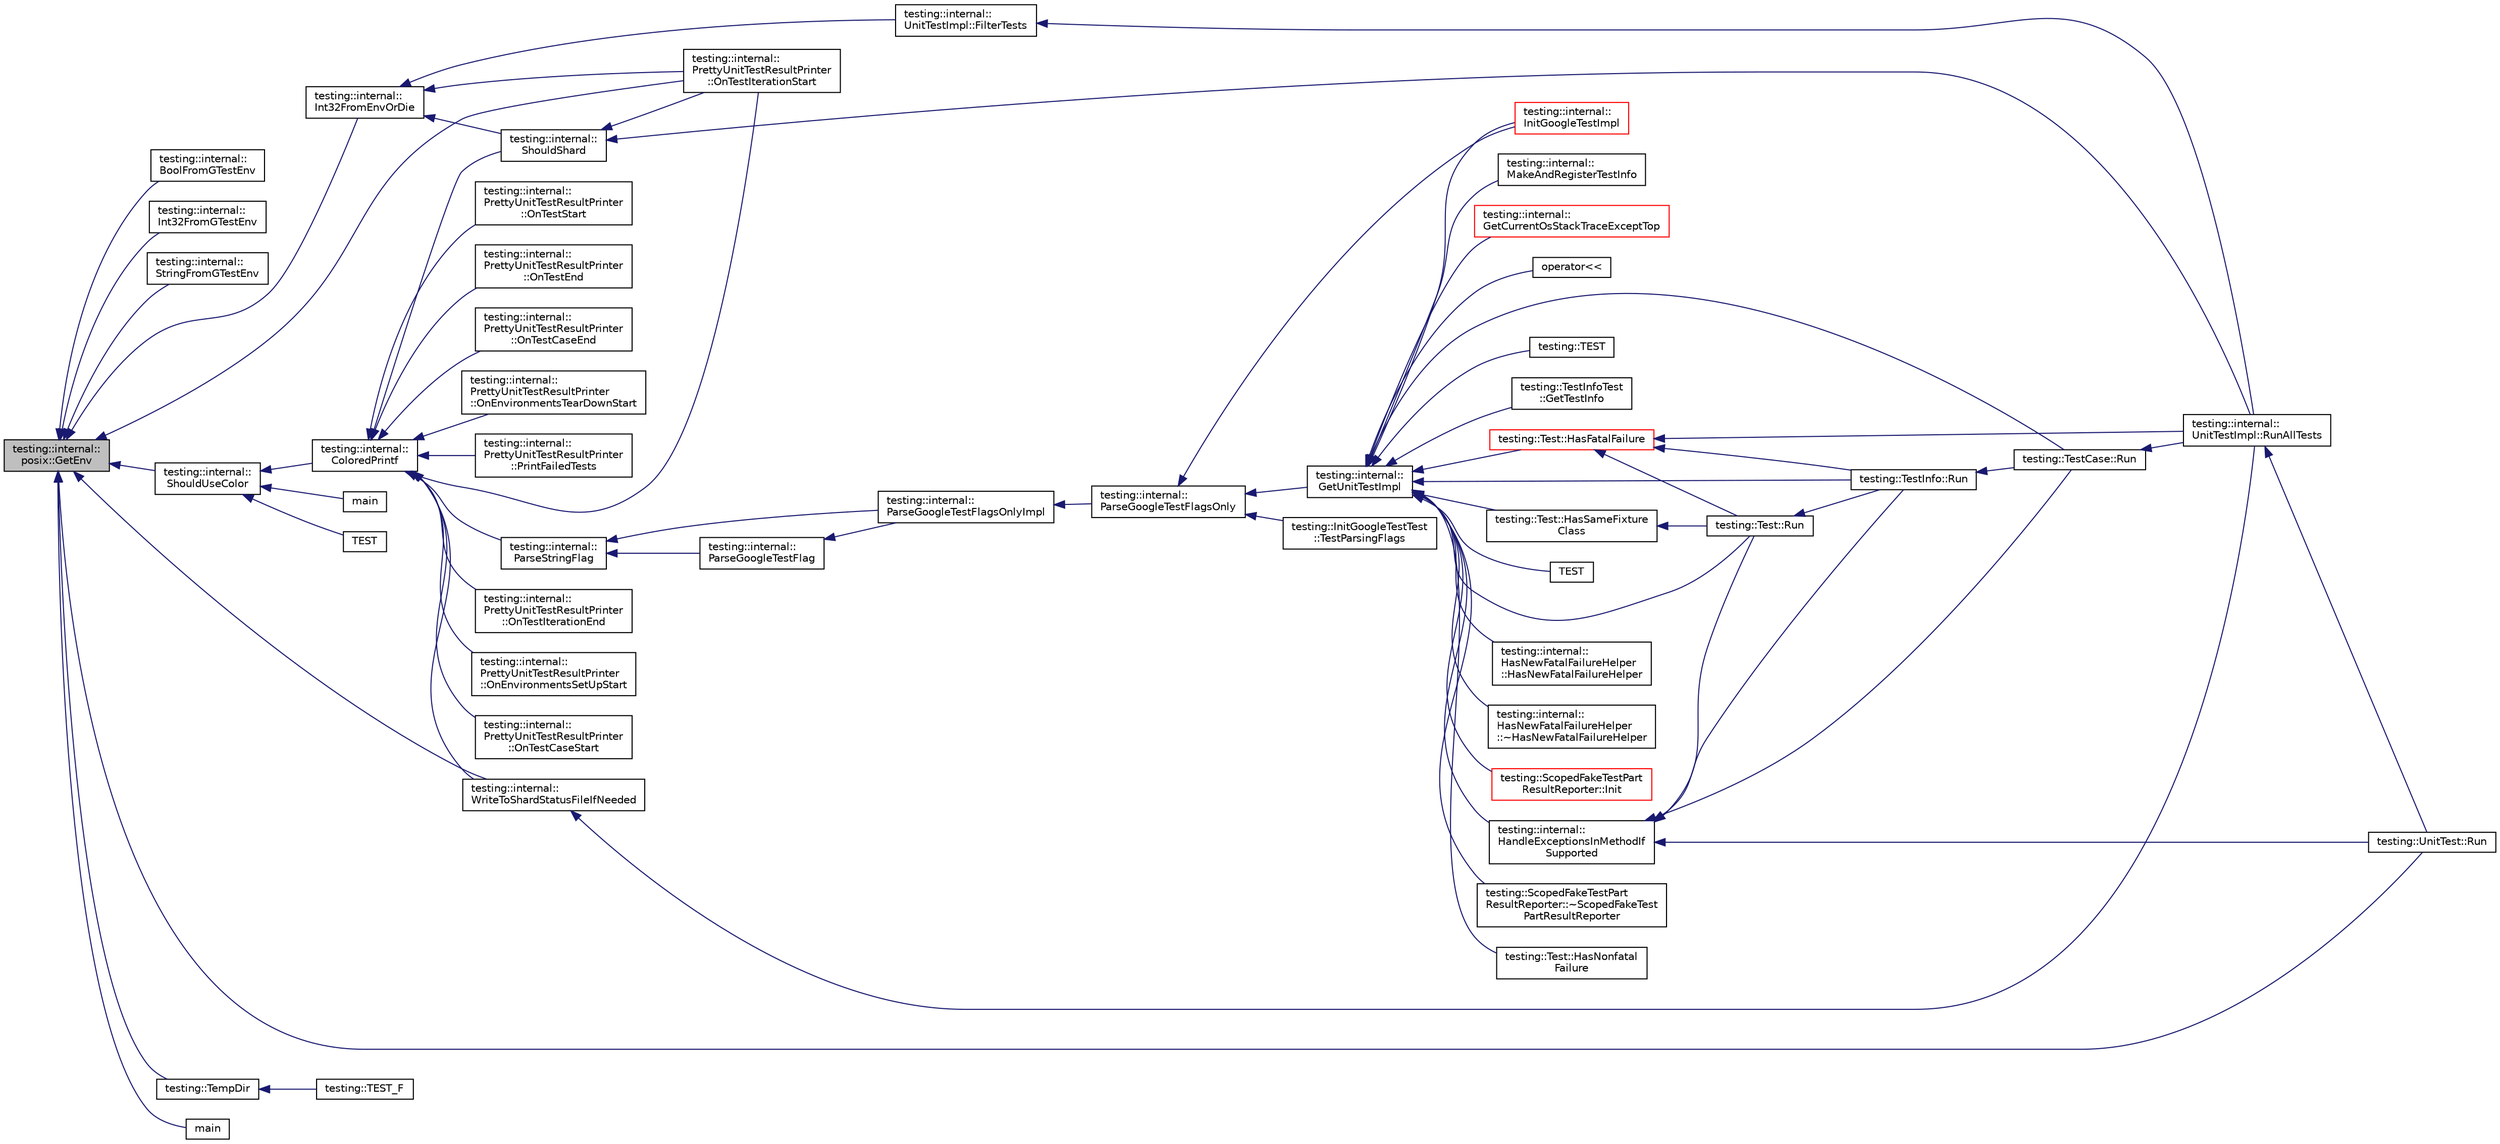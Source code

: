 digraph "testing::internal::posix::GetEnv"
{
  edge [fontname="Helvetica",fontsize="10",labelfontname="Helvetica",labelfontsize="10"];
  node [fontname="Helvetica",fontsize="10",shape=record];
  rankdir="LR";
  Node265 [label="testing::internal::\lposix::GetEnv",height=0.2,width=0.4,color="black", fillcolor="grey75", style="filled", fontcolor="black"];
  Node265 -> Node266 [dir="back",color="midnightblue",fontsize="10",style="solid",fontname="Helvetica"];
  Node266 [label="testing::internal::\lBoolFromGTestEnv",height=0.2,width=0.4,color="black", fillcolor="white", style="filled",URL="$d0/da7/namespacetesting_1_1internal.html#a67132cdce23fb71b6c38ee34ef81eb4c"];
  Node265 -> Node267 [dir="back",color="midnightblue",fontsize="10",style="solid",fontname="Helvetica"];
  Node267 [label="testing::internal::\lInt32FromGTestEnv",height=0.2,width=0.4,color="black", fillcolor="white", style="filled",URL="$d0/da7/namespacetesting_1_1internal.html#a0f7e728793f9e6cb0aa2b69eaa468bf3"];
  Node265 -> Node268 [dir="back",color="midnightblue",fontsize="10",style="solid",fontname="Helvetica"];
  Node268 [label="testing::internal::\lStringFromGTestEnv",height=0.2,width=0.4,color="black", fillcolor="white", style="filled",URL="$d0/da7/namespacetesting_1_1internal.html#ac54dabc540bf79c2de91add679bfb93b"];
  Node265 -> Node269 [dir="back",color="midnightblue",fontsize="10",style="solid",fontname="Helvetica"];
  Node269 [label="testing::internal::\lShouldUseColor",height=0.2,width=0.4,color="black", fillcolor="white", style="filled",URL="$d0/da7/namespacetesting_1_1internal.html#ac1db1b4603967a6c4404f31cbbac31a6"];
  Node269 -> Node270 [dir="back",color="midnightblue",fontsize="10",style="solid",fontname="Helvetica"];
  Node270 [label="testing::internal::\lColoredPrintf",height=0.2,width=0.4,color="black", fillcolor="white", style="filled",URL="$d0/da7/namespacetesting_1_1internal.html#adef3055706176001364e54eb73a87e31"];
  Node270 -> Node271 [dir="back",color="midnightblue",fontsize="10",style="solid",fontname="Helvetica"];
  Node271 [label="testing::internal::\lPrettyUnitTestResultPrinter\l::OnTestIterationStart",height=0.2,width=0.4,color="black", fillcolor="white", style="filled",URL="$d7/d8b/classtesting_1_1internal_1_1_pretty_unit_test_result_printer.html#abdba10a8c97e272ab4cee97cb652c957"];
  Node270 -> Node272 [dir="back",color="midnightblue",fontsize="10",style="solid",fontname="Helvetica"];
  Node272 [label="testing::internal::\lPrettyUnitTestResultPrinter\l::OnEnvironmentsSetUpStart",height=0.2,width=0.4,color="black", fillcolor="white", style="filled",URL="$d7/d8b/classtesting_1_1internal_1_1_pretty_unit_test_result_printer.html#a846a5e82b421e04fcdd2b1b2b64b162f"];
  Node270 -> Node273 [dir="back",color="midnightblue",fontsize="10",style="solid",fontname="Helvetica"];
  Node273 [label="testing::internal::\lPrettyUnitTestResultPrinter\l::OnTestCaseStart",height=0.2,width=0.4,color="black", fillcolor="white", style="filled",URL="$d7/d8b/classtesting_1_1internal_1_1_pretty_unit_test_result_printer.html#adcb68c729565d4bcdf8418a52902c3de"];
  Node270 -> Node274 [dir="back",color="midnightblue",fontsize="10",style="solid",fontname="Helvetica"];
  Node274 [label="testing::internal::\lPrettyUnitTestResultPrinter\l::OnTestStart",height=0.2,width=0.4,color="black", fillcolor="white", style="filled",URL="$d7/d8b/classtesting_1_1internal_1_1_pretty_unit_test_result_printer.html#a5078ee71cfa97e37ae7a9366149195c5"];
  Node270 -> Node275 [dir="back",color="midnightblue",fontsize="10",style="solid",fontname="Helvetica"];
  Node275 [label="testing::internal::\lPrettyUnitTestResultPrinter\l::OnTestEnd",height=0.2,width=0.4,color="black", fillcolor="white", style="filled",URL="$d7/d8b/classtesting_1_1internal_1_1_pretty_unit_test_result_printer.html#a06749ff2b32a16c127374ecd015f13e0"];
  Node270 -> Node276 [dir="back",color="midnightblue",fontsize="10",style="solid",fontname="Helvetica"];
  Node276 [label="testing::internal::\lPrettyUnitTestResultPrinter\l::OnTestCaseEnd",height=0.2,width=0.4,color="black", fillcolor="white", style="filled",URL="$d7/d8b/classtesting_1_1internal_1_1_pretty_unit_test_result_printer.html#a7a62fe58fa6f6aace813eb62b31e5a51"];
  Node270 -> Node277 [dir="back",color="midnightblue",fontsize="10",style="solid",fontname="Helvetica"];
  Node277 [label="testing::internal::\lPrettyUnitTestResultPrinter\l::OnEnvironmentsTearDownStart",height=0.2,width=0.4,color="black", fillcolor="white", style="filled",URL="$d7/d8b/classtesting_1_1internal_1_1_pretty_unit_test_result_printer.html#afea9dc849c92fdbc1d8505f4c74ffc1a"];
  Node270 -> Node278 [dir="back",color="midnightblue",fontsize="10",style="solid",fontname="Helvetica"];
  Node278 [label="testing::internal::\lPrettyUnitTestResultPrinter\l::PrintFailedTests",height=0.2,width=0.4,color="black", fillcolor="white", style="filled",URL="$d7/d8b/classtesting_1_1internal_1_1_pretty_unit_test_result_printer.html#aca5a9dc08998948e293b307d931b3f86"];
  Node270 -> Node279 [dir="back",color="midnightblue",fontsize="10",style="solid",fontname="Helvetica"];
  Node279 [label="testing::internal::\lPrettyUnitTestResultPrinter\l::OnTestIterationEnd",height=0.2,width=0.4,color="black", fillcolor="white", style="filled",URL="$d7/d8b/classtesting_1_1internal_1_1_pretty_unit_test_result_printer.html#ac29b30216023baddda04ef5889f484ff"];
  Node270 -> Node280 [dir="back",color="midnightblue",fontsize="10",style="solid",fontname="Helvetica"];
  Node280 [label="testing::internal::\lWriteToShardStatusFileIfNeeded",height=0.2,width=0.4,color="black", fillcolor="white", style="filled",URL="$d0/da7/namespacetesting_1_1internal.html#a19b35b39782d41e6ef76e1910a3a502e"];
  Node280 -> Node281 [dir="back",color="midnightblue",fontsize="10",style="solid",fontname="Helvetica"];
  Node281 [label="testing::internal::\lUnitTestImpl::RunAllTests",height=0.2,width=0.4,color="black", fillcolor="white", style="filled",URL="$d7/dda/classtesting_1_1internal_1_1_unit_test_impl.html#a1fb6be9971f4768c4136a05aa9e7e375"];
  Node281 -> Node282 [dir="back",color="midnightblue",fontsize="10",style="solid",fontname="Helvetica"];
  Node282 [label="testing::UnitTest::Run",height=0.2,width=0.4,color="black", fillcolor="white", style="filled",URL="$d7/d47/classtesting_1_1_unit_test.html#a2febc800536b44500565f4c423f359d3"];
  Node270 -> Node283 [dir="back",color="midnightblue",fontsize="10",style="solid",fontname="Helvetica"];
  Node283 [label="testing::internal::\lShouldShard",height=0.2,width=0.4,color="black", fillcolor="white", style="filled",URL="$d0/da7/namespacetesting_1_1internal.html#a0fe41657b1d1ab7ec4e37ec07403ee6c"];
  Node283 -> Node271 [dir="back",color="midnightblue",fontsize="10",style="solid",fontname="Helvetica"];
  Node283 -> Node281 [dir="back",color="midnightblue",fontsize="10",style="solid",fontname="Helvetica"];
  Node270 -> Node284 [dir="back",color="midnightblue",fontsize="10",style="solid",fontname="Helvetica"];
  Node284 [label="testing::internal::\lParseStringFlag",height=0.2,width=0.4,color="black", fillcolor="white", style="filled",URL="$d0/da7/namespacetesting_1_1internal.html#aa4ce312efaaf7a97aac2303173afe021"];
  Node284 -> Node285 [dir="back",color="midnightblue",fontsize="10",style="solid",fontname="Helvetica"];
  Node285 [label="testing::internal::\lParseGoogleTestFlag",height=0.2,width=0.4,color="black", fillcolor="white", style="filled",URL="$d0/da7/namespacetesting_1_1internal.html#afccff08aa2b1ede0dd32c1364a5dee42"];
  Node285 -> Node286 [dir="back",color="midnightblue",fontsize="10",style="solid",fontname="Helvetica"];
  Node286 [label="testing::internal::\lParseGoogleTestFlagsOnlyImpl",height=0.2,width=0.4,color="black", fillcolor="white", style="filled",URL="$d0/da7/namespacetesting_1_1internal.html#ae4c46ce8c3d016848fff52cc5133f2ac"];
  Node286 -> Node287 [dir="back",color="midnightblue",fontsize="10",style="solid",fontname="Helvetica"];
  Node287 [label="testing::internal::\lParseGoogleTestFlagsOnly",height=0.2,width=0.4,color="black", fillcolor="white", style="filled",URL="$d0/da7/namespacetesting_1_1internal.html#a472880afbcc592a41e3d623e2dec8412"];
  Node287 -> Node288 [dir="back",color="midnightblue",fontsize="10",style="solid",fontname="Helvetica"];
  Node288 [label="testing::internal::\lGetUnitTestImpl",height=0.2,width=0.4,color="black", fillcolor="white", style="filled",URL="$d0/da7/namespacetesting_1_1internal.html#a9bd0caf5d16512de38b39599c13ee634"];
  Node288 -> Node289 [dir="back",color="midnightblue",fontsize="10",style="solid",fontname="Helvetica"];
  Node289 [label="testing::internal::\lHasNewFatalFailureHelper\l::HasNewFatalFailureHelper",height=0.2,width=0.4,color="black", fillcolor="white", style="filled",URL="$d7/d43/classtesting_1_1internal_1_1_has_new_fatal_failure_helper.html#a59190a7188db558c00b4c6bf9251859a"];
  Node288 -> Node290 [dir="back",color="midnightblue",fontsize="10",style="solid",fontname="Helvetica"];
  Node290 [label="testing::internal::\lHasNewFatalFailureHelper\l::~HasNewFatalFailureHelper",height=0.2,width=0.4,color="black", fillcolor="white", style="filled",URL="$d7/d43/classtesting_1_1internal_1_1_has_new_fatal_failure_helper.html#a913b1bc7c372868c9b2dbb009044ee97"];
  Node288 -> Node291 [dir="back",color="midnightblue",fontsize="10",style="solid",fontname="Helvetica"];
  Node291 [label="testing::ScopedFakeTestPart\lResultReporter::Init",height=0.2,width=0.4,color="red", fillcolor="white", style="filled",URL="$d2/db7/classtesting_1_1_scoped_fake_test_part_result_reporter.html#a28d280a3f5d172d63b94f70b8e7660d7"];
  Node288 -> Node293 [dir="back",color="midnightblue",fontsize="10",style="solid",fontname="Helvetica"];
  Node293 [label="testing::ScopedFakeTestPart\lResultReporter::~ScopedFakeTest\lPartResultReporter",height=0.2,width=0.4,color="black", fillcolor="white", style="filled",URL="$d2/db7/classtesting_1_1_scoped_fake_test_part_result_reporter.html#a4817d59ca70228ebd5d5c3c4e8dd729d"];
  Node288 -> Node294 [dir="back",color="midnightblue",fontsize="10",style="solid",fontname="Helvetica"];
  Node294 [label="testing::Test::HasSameFixture\lClass",height=0.2,width=0.4,color="black", fillcolor="white", style="filled",URL="$df/d69/classtesting_1_1_test.html#ab76536a462529a457429061e209a8ee7"];
  Node294 -> Node295 [dir="back",color="midnightblue",fontsize="10",style="solid",fontname="Helvetica"];
  Node295 [label="testing::Test::Run",height=0.2,width=0.4,color="black", fillcolor="white", style="filled",URL="$df/d69/classtesting_1_1_test.html#ab70d07cb03d17ccb1aedc2be66eaccff"];
  Node295 -> Node296 [dir="back",color="midnightblue",fontsize="10",style="solid",fontname="Helvetica"];
  Node296 [label="testing::TestInfo::Run",height=0.2,width=0.4,color="black", fillcolor="white", style="filled",URL="$d1/d79/classtesting_1_1_test_info.html#ade784915e9be3a01e3a6ef509b77d6c9"];
  Node296 -> Node297 [dir="back",color="midnightblue",fontsize="10",style="solid",fontname="Helvetica"];
  Node297 [label="testing::TestCase::Run",height=0.2,width=0.4,color="black", fillcolor="white", style="filled",URL="$d0/dfa/classtesting_1_1_test_case.html#a6f5b3724cd5a8e446cd48a6150d08cde"];
  Node297 -> Node281 [dir="back",color="midnightblue",fontsize="10",style="solid",fontname="Helvetica"];
  Node288 -> Node298 [dir="back",color="midnightblue",fontsize="10",style="solid",fontname="Helvetica"];
  Node298 [label="testing::internal::\lHandleExceptionsInMethodIf\lSupported",height=0.2,width=0.4,color="black", fillcolor="white", style="filled",URL="$d0/da7/namespacetesting_1_1internal.html#addb2ed165b92b74e25fe9ebe9e46b9f9"];
  Node298 -> Node295 [dir="back",color="midnightblue",fontsize="10",style="solid",fontname="Helvetica"];
  Node298 -> Node296 [dir="back",color="midnightblue",fontsize="10",style="solid",fontname="Helvetica"];
  Node298 -> Node297 [dir="back",color="midnightblue",fontsize="10",style="solid",fontname="Helvetica"];
  Node298 -> Node282 [dir="back",color="midnightblue",fontsize="10",style="solid",fontname="Helvetica"];
  Node288 -> Node295 [dir="back",color="midnightblue",fontsize="10",style="solid",fontname="Helvetica"];
  Node288 -> Node299 [dir="back",color="midnightblue",fontsize="10",style="solid",fontname="Helvetica"];
  Node299 [label="testing::Test::HasFatalFailure",height=0.2,width=0.4,color="red", fillcolor="white", style="filled",URL="$df/d69/classtesting_1_1_test.html#a5e83604628ef542af888d631566ff60c"];
  Node299 -> Node295 [dir="back",color="midnightblue",fontsize="10",style="solid",fontname="Helvetica"];
  Node299 -> Node296 [dir="back",color="midnightblue",fontsize="10",style="solid",fontname="Helvetica"];
  Node299 -> Node281 [dir="back",color="midnightblue",fontsize="10",style="solid",fontname="Helvetica"];
  Node288 -> Node302 [dir="back",color="midnightblue",fontsize="10",style="solid",fontname="Helvetica"];
  Node302 [label="testing::Test::HasNonfatal\lFailure",height=0.2,width=0.4,color="black", fillcolor="white", style="filled",URL="$df/d69/classtesting_1_1_test.html#a8c00e8cc6fe10616b480bd54d2a426cb"];
  Node288 -> Node303 [dir="back",color="midnightblue",fontsize="10",style="solid",fontname="Helvetica"];
  Node303 [label="testing::internal::\lMakeAndRegisterTestInfo",height=0.2,width=0.4,color="black", fillcolor="white", style="filled",URL="$d0/da7/namespacetesting_1_1internal.html#a7f2e4e46c969fcae9d801d93a3e932fd"];
  Node288 -> Node296 [dir="back",color="midnightblue",fontsize="10",style="solid",fontname="Helvetica"];
  Node288 -> Node297 [dir="back",color="midnightblue",fontsize="10",style="solid",fontname="Helvetica"];
  Node288 -> Node304 [dir="back",color="midnightblue",fontsize="10",style="solid",fontname="Helvetica"];
  Node304 [label="testing::internal::\lGetCurrentOsStackTraceExceptTop",height=0.2,width=0.4,color="red", fillcolor="white", style="filled",URL="$d0/da7/namespacetesting_1_1internal.html#aeb475922b8cd1e6c60ac052bbc396e62"];
  Node288 -> Node314 [dir="back",color="midnightblue",fontsize="10",style="solid",fontname="Helvetica"];
  Node314 [label="testing::internal::\lInitGoogleTestImpl",height=0.2,width=0.4,color="red", fillcolor="white", style="filled",URL="$d0/da7/namespacetesting_1_1internal.html#ac3c6fa93391768aa91c6238b31aaeeb5"];
  Node288 -> Node324 [dir="back",color="midnightblue",fontsize="10",style="solid",fontname="Helvetica"];
  Node324 [label="operator\<\<",height=0.2,width=0.4,color="black", fillcolor="white", style="filled",URL="$df/d01/gtest__unittest_8cc.html#a5f23eac320bc1c1dcd3cec464e31b5c6"];
  Node288 -> Node325 [dir="back",color="midnightblue",fontsize="10",style="solid",fontname="Helvetica"];
  Node325 [label="testing::TEST",height=0.2,width=0.4,color="black", fillcolor="white", style="filled",URL="$d0/d75/namespacetesting.html#ae0cbea692840c88ab0b03285eb69ac97"];
  Node288 -> Node326 [dir="back",color="midnightblue",fontsize="10",style="solid",fontname="Helvetica"];
  Node326 [label="testing::TestInfoTest\l::GetTestInfo",height=0.2,width=0.4,color="black", fillcolor="white", style="filled",URL="$d8/dd2/classtesting_1_1_test_info_test.html#a4140c1302bf53c7f1375a23923624f04"];
  Node288 -> Node327 [dir="back",color="midnightblue",fontsize="10",style="solid",fontname="Helvetica"];
  Node327 [label="TEST",height=0.2,width=0.4,color="black", fillcolor="white", style="filled",URL="$df/d01/gtest__unittest_8cc.html#a3e3bfce9c199215053e43d9d1a248af8"];
  Node287 -> Node314 [dir="back",color="midnightblue",fontsize="10",style="solid",fontname="Helvetica"];
  Node287 -> Node328 [dir="back",color="midnightblue",fontsize="10",style="solid",fontname="Helvetica"];
  Node328 [label="testing::InitGoogleTestTest\l::TestParsingFlags",height=0.2,width=0.4,color="black", fillcolor="white", style="filled",URL="$d4/d81/classtesting_1_1_init_google_test_test.html#add290338cf429308d0ab275ae4c46e69"];
  Node284 -> Node286 [dir="back",color="midnightblue",fontsize="10",style="solid",fontname="Helvetica"];
  Node269 -> Node329 [dir="back",color="midnightblue",fontsize="10",style="solid",fontname="Helvetica"];
  Node329 [label="main",height=0.2,width=0.4,color="black", fillcolor="white", style="filled",URL="$d9/d4a/gtest__color__test___8cc.html#a3c04138a5bfe5d72780bb7e82a18e627"];
  Node269 -> Node330 [dir="back",color="midnightblue",fontsize="10",style="solid",fontname="Helvetica"];
  Node330 [label="TEST",height=0.2,width=0.4,color="black", fillcolor="white", style="filled",URL="$df/d01/gtest__unittest_8cc.html#aaf1acc03f393989f85aafd13c880fa44"];
  Node265 -> Node271 [dir="back",color="midnightblue",fontsize="10",style="solid",fontname="Helvetica"];
  Node265 -> Node282 [dir="back",color="midnightblue",fontsize="10",style="solid",fontname="Helvetica"];
  Node265 -> Node280 [dir="back",color="midnightblue",fontsize="10",style="solid",fontname="Helvetica"];
  Node265 -> Node331 [dir="back",color="midnightblue",fontsize="10",style="solid",fontname="Helvetica"];
  Node331 [label="testing::internal::\lInt32FromEnvOrDie",height=0.2,width=0.4,color="black", fillcolor="white", style="filled",URL="$d0/da7/namespacetesting_1_1internal.html#aaa576613655c2f380278c255c3ec5fef"];
  Node331 -> Node271 [dir="back",color="midnightblue",fontsize="10",style="solid",fontname="Helvetica"];
  Node331 -> Node283 [dir="back",color="midnightblue",fontsize="10",style="solid",fontname="Helvetica"];
  Node331 -> Node332 [dir="back",color="midnightblue",fontsize="10",style="solid",fontname="Helvetica"];
  Node332 [label="testing::internal::\lUnitTestImpl::FilterTests",height=0.2,width=0.4,color="black", fillcolor="white", style="filled",URL="$d7/dda/classtesting_1_1internal_1_1_unit_test_impl.html#abd47e447f0c2557ed528db0350671bed"];
  Node332 -> Node281 [dir="back",color="midnightblue",fontsize="10",style="solid",fontname="Helvetica"];
  Node265 -> Node333 [dir="back",color="midnightblue",fontsize="10",style="solid",fontname="Helvetica"];
  Node333 [label="testing::TempDir",height=0.2,width=0.4,color="black", fillcolor="white", style="filled",URL="$d0/d75/namespacetesting.html#aae1bbe7c3cc99bf56263d51d3982a52e"];
  Node333 -> Node334 [dir="back",color="midnightblue",fontsize="10",style="solid",fontname="Helvetica"];
  Node334 [label="testing::TEST_F",height=0.2,width=0.4,color="black", fillcolor="white", style="filled",URL="$d0/d75/namespacetesting.html#ad7513c23ff21a4d2761cadfd2afe87e1"];
  Node265 -> Node335 [dir="back",color="midnightblue",fontsize="10",style="solid",fontname="Helvetica"];
  Node335 [label="main",height=0.2,width=0.4,color="black", fillcolor="white", style="filled",URL="$df/d61/gtest__premature__exit__test_8cc.html#a3c04138a5bfe5d72780bb7e82a18e627"];
}
